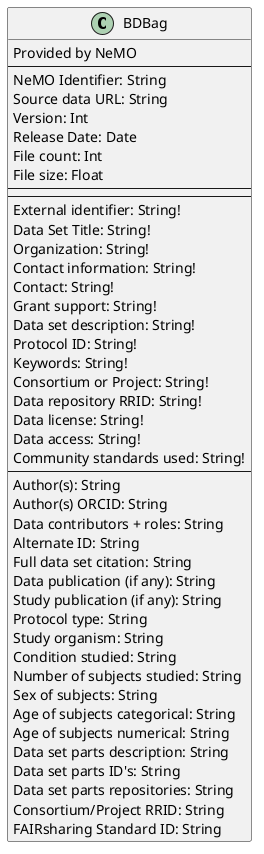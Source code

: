 @startuml

hide empty members

class BDBag {
    Provided by NeMO
    --
    NeMO Identifier: String
    Source data URL: String
    Version: Int
    Release Date: Date
    File count: Int
    File size: Float
    --
    --
    External identifier: String!
    Data Set Title: String!
    Organization: String!
    Contact information: String!
    Contact: String!
    Grant support: String!
    Data set description: String!
    Protocol ID: String!
    Keywords: String!
    Consortium or Project: String!
    Data repository RRID: String!
    Data license: String!
    Data access: String!
    Community standards used: String!
    --
    Author(s): String
    Author(s) ORCID: String
    Data contributors + roles: String
    Alternate ID: String
    Full data set citation: String
    Data publication (if any): String
    Study publication (if any): String
    Protocol type: String
    Study organism: String
    Condition studied: String
    Number of subjects studied: String
    Sex of subjects: String
    Age of subjects categorical: String
    Age of subjects numerical: String
    Data set parts description: String
    Data set parts ID's: String
    Data set parts repositories: String
    Consortium/Project RRID: String
    FAIRsharing Standard ID: String
}

@enduml